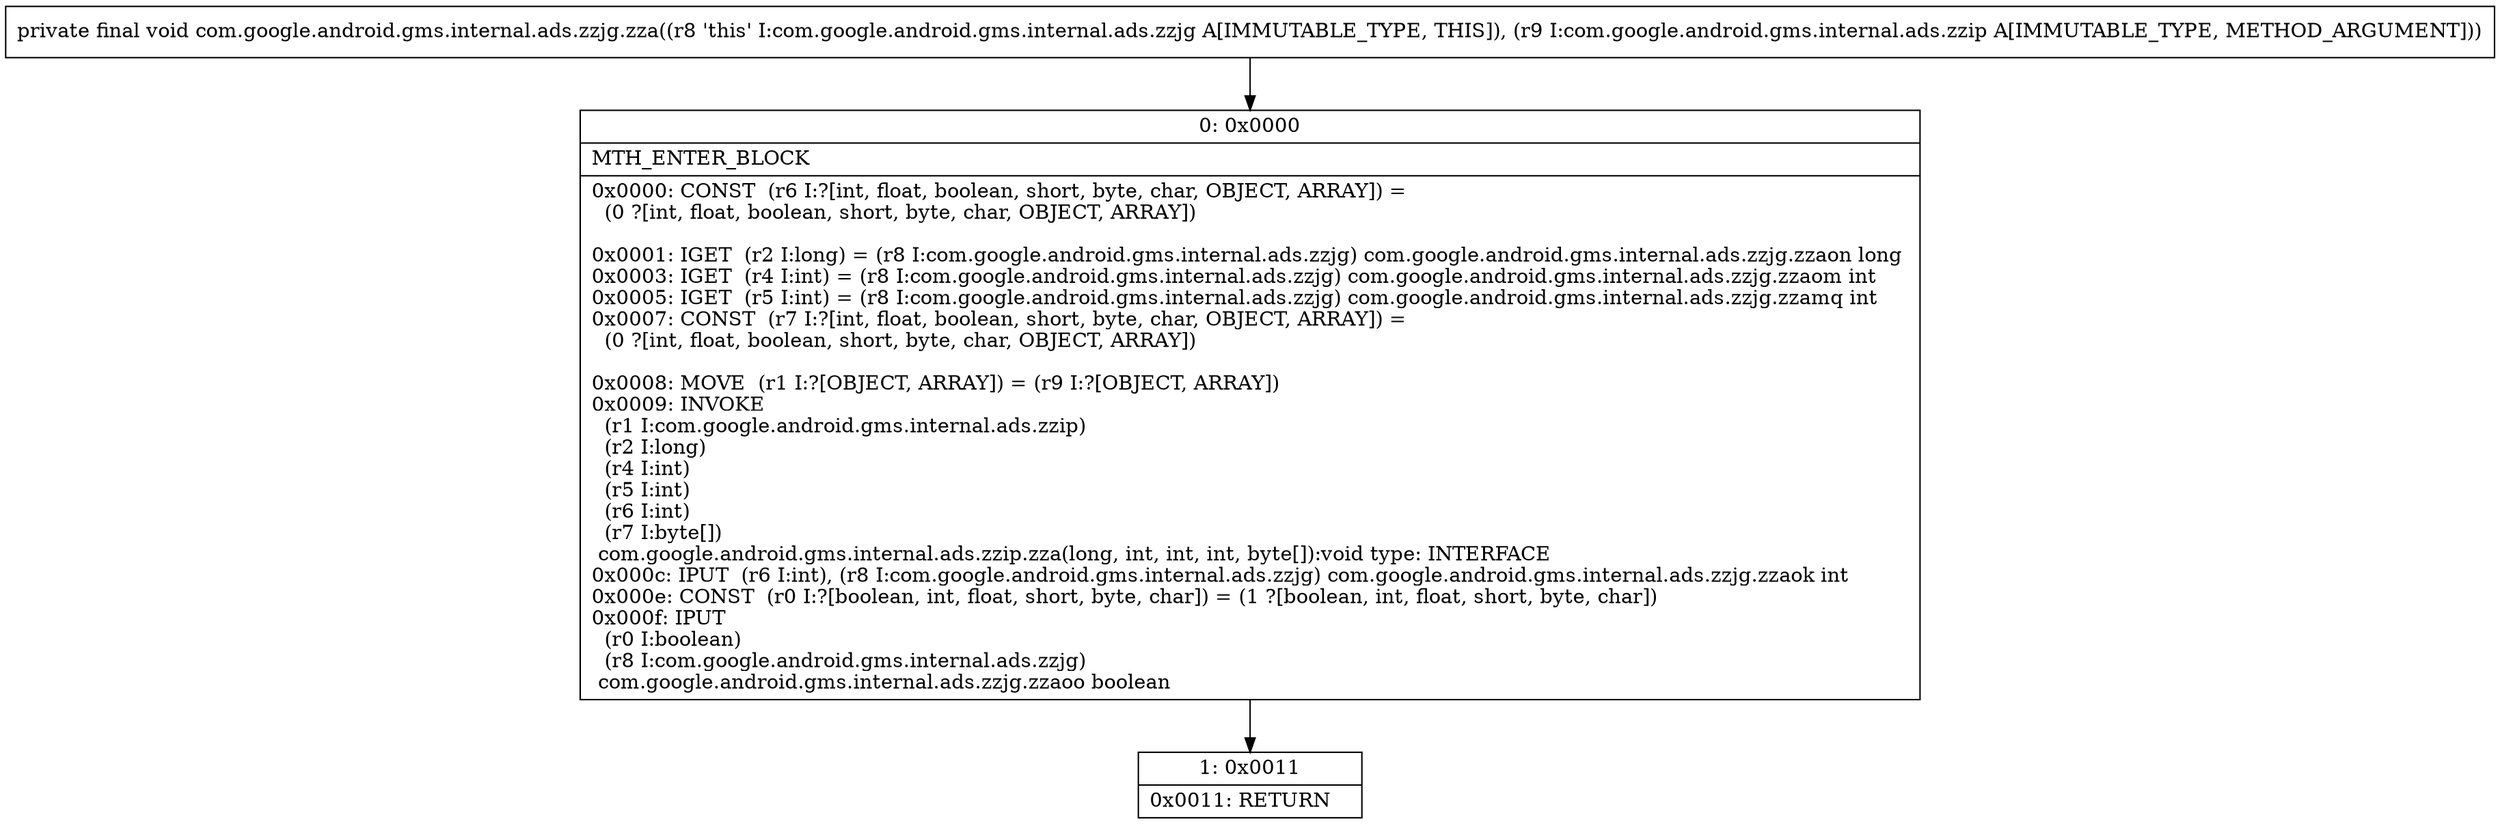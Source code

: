 digraph "CFG forcom.google.android.gms.internal.ads.zzjg.zza(Lcom\/google\/android\/gms\/internal\/ads\/zzip;)V" {
Node_0 [shape=record,label="{0\:\ 0x0000|MTH_ENTER_BLOCK\l|0x0000: CONST  (r6 I:?[int, float, boolean, short, byte, char, OBJECT, ARRAY]) = \l  (0 ?[int, float, boolean, short, byte, char, OBJECT, ARRAY])\l \l0x0001: IGET  (r2 I:long) = (r8 I:com.google.android.gms.internal.ads.zzjg) com.google.android.gms.internal.ads.zzjg.zzaon long \l0x0003: IGET  (r4 I:int) = (r8 I:com.google.android.gms.internal.ads.zzjg) com.google.android.gms.internal.ads.zzjg.zzaom int \l0x0005: IGET  (r5 I:int) = (r8 I:com.google.android.gms.internal.ads.zzjg) com.google.android.gms.internal.ads.zzjg.zzamq int \l0x0007: CONST  (r7 I:?[int, float, boolean, short, byte, char, OBJECT, ARRAY]) = \l  (0 ?[int, float, boolean, short, byte, char, OBJECT, ARRAY])\l \l0x0008: MOVE  (r1 I:?[OBJECT, ARRAY]) = (r9 I:?[OBJECT, ARRAY]) \l0x0009: INVOKE  \l  (r1 I:com.google.android.gms.internal.ads.zzip)\l  (r2 I:long)\l  (r4 I:int)\l  (r5 I:int)\l  (r6 I:int)\l  (r7 I:byte[])\l com.google.android.gms.internal.ads.zzip.zza(long, int, int, int, byte[]):void type: INTERFACE \l0x000c: IPUT  (r6 I:int), (r8 I:com.google.android.gms.internal.ads.zzjg) com.google.android.gms.internal.ads.zzjg.zzaok int \l0x000e: CONST  (r0 I:?[boolean, int, float, short, byte, char]) = (1 ?[boolean, int, float, short, byte, char]) \l0x000f: IPUT  \l  (r0 I:boolean)\l  (r8 I:com.google.android.gms.internal.ads.zzjg)\l com.google.android.gms.internal.ads.zzjg.zzaoo boolean \l}"];
Node_1 [shape=record,label="{1\:\ 0x0011|0x0011: RETURN   \l}"];
MethodNode[shape=record,label="{private final void com.google.android.gms.internal.ads.zzjg.zza((r8 'this' I:com.google.android.gms.internal.ads.zzjg A[IMMUTABLE_TYPE, THIS]), (r9 I:com.google.android.gms.internal.ads.zzip A[IMMUTABLE_TYPE, METHOD_ARGUMENT])) }"];
MethodNode -> Node_0;
Node_0 -> Node_1;
}

